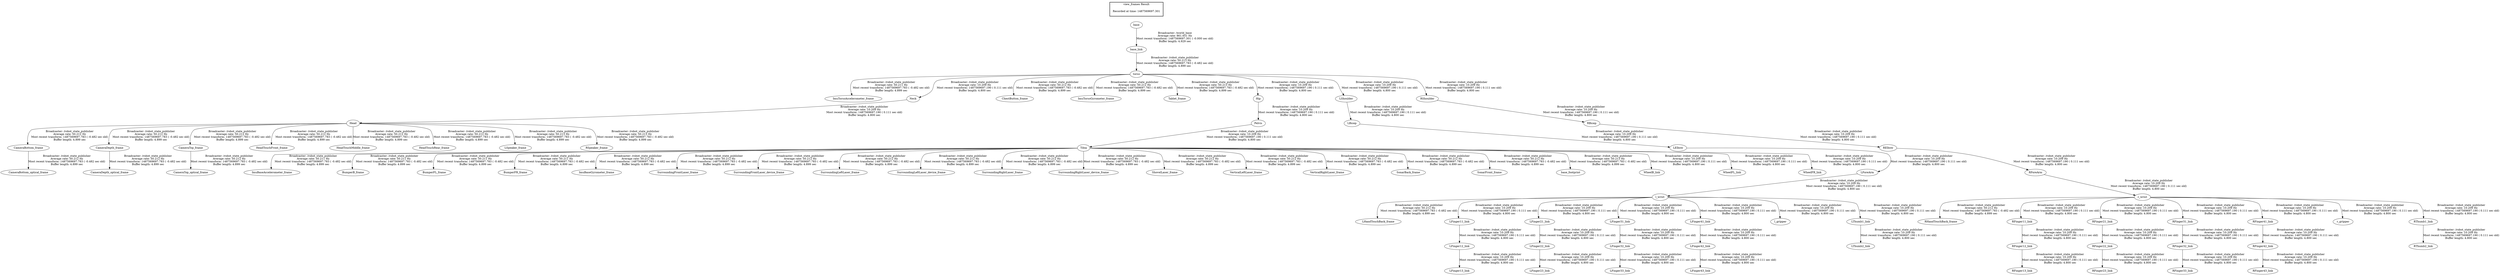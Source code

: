 digraph G {
"base" -> "base_link"[label="Broadcaster: /world_base\nAverage rate: 861.651 Hz\nMost recent transform: 1487569697.301 ( -0.000 sec old)\nBuffer length: 4.929 sec\n"];
"Tibia" -> "ImuBaseAccelerometer_frame"[label="Broadcaster: /robot_state_publisher\nAverage rate: 50.211 Hz\nMost recent transform: 1487569697.783 ( -0.482 sec old)\nBuffer length: 4.899 sec\n"];
"Pelvis" -> "Tibia"[label="Broadcaster: /robot_state_publisher\nAverage rate: 10.209 Hz\nMost recent transform: 1487569697.190 ( 0.111 sec old)\nBuffer length: 4.800 sec\n"];
"torso" -> "ImuTorsoAccelerometer_frame"[label="Broadcaster: /robot_state_publisher\nAverage rate: 50.211 Hz\nMost recent transform: 1487569697.783 ( -0.482 sec old)\nBuffer length: 4.899 sec\n"];
"base_link" -> "torso"[label="Broadcaster: /robot_state_publisher\nAverage rate: 50.213 Hz\nMost recent transform: 1487569697.783 ( -0.482 sec old)\nBuffer length: 4.899 sec\n"];
"Tibia" -> "BumperB_frame"[label="Broadcaster: /robot_state_publisher\nAverage rate: 50.211 Hz\nMost recent transform: 1487569697.783 ( -0.482 sec old)\nBuffer length: 4.899 sec\n"];
"Tibia" -> "BumperFL_frame"[label="Broadcaster: /robot_state_publisher\nAverage rate: 50.211 Hz\nMost recent transform: 1487569697.783 ( -0.482 sec old)\nBuffer length: 4.899 sec\n"];
"Tibia" -> "BumperFR_frame"[label="Broadcaster: /robot_state_publisher\nAverage rate: 50.211 Hz\nMost recent transform: 1487569697.783 ( -0.482 sec old)\nBuffer length: 4.899 sec\n"];
"CameraBottom_frame" -> "CameraBottom_optical_frame"[label="Broadcaster: /robot_state_publisher\nAverage rate: 50.212 Hz\nMost recent transform: 1487569697.783 ( -0.482 sec old)\nBuffer length: 4.899 sec\n"];
"Head" -> "CameraBottom_frame"[label="Broadcaster: /robot_state_publisher\nAverage rate: 50.212 Hz\nMost recent transform: 1487569697.783 ( -0.482 sec old)\nBuffer length: 4.899 sec\n"];
"Neck" -> "Head"[label="Broadcaster: /robot_state_publisher\nAverage rate: 10.209 Hz\nMost recent transform: 1487569697.190 ( 0.111 sec old)\nBuffer length: 4.800 sec\n"];
"CameraDepth_frame" -> "CameraDepth_optical_frame"[label="Broadcaster: /robot_state_publisher\nAverage rate: 50.212 Hz\nMost recent transform: 1487569697.783 ( -0.482 sec old)\nBuffer length: 4.899 sec\n"];
"Head" -> "CameraDepth_frame"[label="Broadcaster: /robot_state_publisher\nAverage rate: 50.212 Hz\nMost recent transform: 1487569697.783 ( -0.482 sec old)\nBuffer length: 4.899 sec\n"];
"CameraTop_frame" -> "CameraTop_optical_frame"[label="Broadcaster: /robot_state_publisher\nAverage rate: 50.212 Hz\nMost recent transform: 1487569697.783 ( -0.482 sec old)\nBuffer length: 4.899 sec\n"];
"Head" -> "CameraTop_frame"[label="Broadcaster: /robot_state_publisher\nAverage rate: 50.212 Hz\nMost recent transform: 1487569697.783 ( -0.482 sec old)\nBuffer length: 4.899 sec\n"];
"torso" -> "ChestButton_frame"[label="Broadcaster: /robot_state_publisher\nAverage rate: 50.212 Hz\nMost recent transform: 1487569697.783 ( -0.482 sec old)\nBuffer length: 4.899 sec\n"];
"Tibia" -> "ImuBaseGyrometer_frame"[label="Broadcaster: /robot_state_publisher\nAverage rate: 50.212 Hz\nMost recent transform: 1487569697.783 ( -0.482 sec old)\nBuffer length: 4.899 sec\n"];
"torso" -> "ImuTorsoGyrometer_frame"[label="Broadcaster: /robot_state_publisher\nAverage rate: 50.212 Hz\nMost recent transform: 1487569697.783 ( -0.482 sec old)\nBuffer length: 4.899 sec\n"];
"Head" -> "HeadTouchFront_frame"[label="Broadcaster: /robot_state_publisher\nAverage rate: 50.212 Hz\nMost recent transform: 1487569697.783 ( -0.482 sec old)\nBuffer length: 4.899 sec\n"];
"Head" -> "HeadTouchMiddle_frame"[label="Broadcaster: /robot_state_publisher\nAverage rate: 50.212 Hz\nMost recent transform: 1487569697.783 ( -0.482 sec old)\nBuffer length: 4.899 sec\n"];
"Head" -> "HeadTouchRear_frame"[label="Broadcaster: /robot_state_publisher\nAverage rate: 50.212 Hz\nMost recent transform: 1487569697.783 ( -0.482 sec old)\nBuffer length: 4.899 sec\n"];
"l_wrist" -> "LHandTouchBack_frame"[label="Broadcaster: /robot_state_publisher\nAverage rate: 50.212 Hz\nMost recent transform: 1487569697.783 ( -0.482 sec old)\nBuffer length: 4.899 sec\n"];
"LForeArm" -> "l_wrist"[label="Broadcaster: /robot_state_publisher\nAverage rate: 10.209 Hz\nMost recent transform: 1487569697.190 ( 0.111 sec old)\nBuffer length: 4.800 sec\n"];
"Tibia" -> "SurroundingFrontLaser_frame"[label="Broadcaster: /robot_state_publisher\nAverage rate: 50.212 Hz\nMost recent transform: 1487569697.783 ( -0.482 sec old)\nBuffer length: 4.899 sec\n"];
"Tibia" -> "SurroundingFrontLaser_device_frame"[label="Broadcaster: /robot_state_publisher\nAverage rate: 50.212 Hz\nMost recent transform: 1487569697.783 ( -0.482 sec old)\nBuffer length: 4.899 sec\n"];
"Tibia" -> "SurroundingLeftLaser_frame"[label="Broadcaster: /robot_state_publisher\nAverage rate: 50.212 Hz\nMost recent transform: 1487569697.783 ( -0.482 sec old)\nBuffer length: 4.899 sec\n"];
"Tibia" -> "SurroundingLeftLaser_device_frame"[label="Broadcaster: /robot_state_publisher\nAverage rate: 50.212 Hz\nMost recent transform: 1487569697.783 ( -0.482 sec old)\nBuffer length: 4.899 sec\n"];
"Tibia" -> "SurroundingRightLaser_frame"[label="Broadcaster: /robot_state_publisher\nAverage rate: 50.212 Hz\nMost recent transform: 1487569697.783 ( -0.482 sec old)\nBuffer length: 4.899 sec\n"];
"Tibia" -> "SurroundingRightLaser_device_frame"[label="Broadcaster: /robot_state_publisher\nAverage rate: 50.212 Hz\nMost recent transform: 1487569697.783 ( -0.482 sec old)\nBuffer length: 4.899 sec\n"];
"Tibia" -> "ShovelLaser_frame"[label="Broadcaster: /robot_state_publisher\nAverage rate: 50.212 Hz\nMost recent transform: 1487569697.783 ( -0.482 sec old)\nBuffer length: 4.899 sec\n"];
"Tibia" -> "VerticalLeftLaser_frame"[label="Broadcaster: /robot_state_publisher\nAverage rate: 50.212 Hz\nMost recent transform: 1487569697.783 ( -0.482 sec old)\nBuffer length: 4.899 sec\n"];
"Tibia" -> "VerticalRightLaser_frame"[label="Broadcaster: /robot_state_publisher\nAverage rate: 50.212 Hz\nMost recent transform: 1487569697.783 ( -0.482 sec old)\nBuffer length: 4.899 sec\n"];
"r_wrist" -> "RHandTouchBack_frame"[label="Broadcaster: /robot_state_publisher\nAverage rate: 50.212 Hz\nMost recent transform: 1487569697.783 ( -0.482 sec old)\nBuffer length: 4.899 sec\n"];
"RForeArm" -> "r_wrist"[label="Broadcaster: /robot_state_publisher\nAverage rate: 10.209 Hz\nMost recent transform: 1487569697.190 ( 0.111 sec old)\nBuffer length: 4.800 sec\n"];
"Tibia" -> "SonarBack_frame"[label="Broadcaster: /robot_state_publisher\nAverage rate: 50.212 Hz\nMost recent transform: 1487569697.783 ( -0.482 sec old)\nBuffer length: 4.899 sec\n"];
"Tibia" -> "SonarFront_frame"[label="Broadcaster: /robot_state_publisher\nAverage rate: 50.212 Hz\nMost recent transform: 1487569697.783 ( -0.482 sec old)\nBuffer length: 4.899 sec\n"];
"Head" -> "LSpeaker_frame"[label="Broadcaster: /robot_state_publisher\nAverage rate: 50.213 Hz\nMost recent transform: 1487569697.783 ( -0.482 sec old)\nBuffer length: 4.899 sec\n"];
"Head" -> "RSpeaker_frame"[label="Broadcaster: /robot_state_publisher\nAverage rate: 50.213 Hz\nMost recent transform: 1487569697.783 ( -0.482 sec old)\nBuffer length: 4.899 sec\n"];
"torso" -> "Tablet_frame"[label="Broadcaster: /robot_state_publisher\nAverage rate: 50.213 Hz\nMost recent transform: 1487569697.783 ( -0.482 sec old)\nBuffer length: 4.899 sec\n"];
"Tibia" -> "base_footprint"[label="Broadcaster: /robot_state_publisher\nAverage rate: 50.213 Hz\nMost recent transform: 1487569697.783 ( -0.482 sec old)\nBuffer length: 4.899 sec\n"];
"torso" -> "Neck"[label="Broadcaster: /robot_state_publisher\nAverage rate: 10.209 Hz\nMost recent transform: 1487569697.190 ( 0.111 sec old)\nBuffer length: 4.800 sec\n"];
"Hip" -> "Pelvis"[label="Broadcaster: /robot_state_publisher\nAverage rate: 10.209 Hz\nMost recent transform: 1487569697.190 ( 0.111 sec old)\nBuffer length: 4.800 sec\n"];
"torso" -> "Hip"[label="Broadcaster: /robot_state_publisher\nAverage rate: 10.209 Hz\nMost recent transform: 1487569697.190 ( 0.111 sec old)\nBuffer length: 4.800 sec\n"];
"LElbow" -> "LForeArm"[label="Broadcaster: /robot_state_publisher\nAverage rate: 10.209 Hz\nMost recent transform: 1487569697.190 ( 0.111 sec old)\nBuffer length: 4.800 sec\n"];
"LBicep" -> "LElbow"[label="Broadcaster: /robot_state_publisher\nAverage rate: 10.209 Hz\nMost recent transform: 1487569697.190 ( 0.111 sec old)\nBuffer length: 4.800 sec\n"];
"LShoulder" -> "LBicep"[label="Broadcaster: /robot_state_publisher\nAverage rate: 10.209 Hz\nMost recent transform: 1487569697.190 ( 0.111 sec old)\nBuffer length: 4.800 sec\n"];
"l_wrist" -> "LFinger11_link"[label="Broadcaster: /robot_state_publisher\nAverage rate: 10.209 Hz\nMost recent transform: 1487569697.190 ( 0.111 sec old)\nBuffer length: 4.800 sec\n"];
"LFinger11_link" -> "LFinger12_link"[label="Broadcaster: /robot_state_publisher\nAverage rate: 10.209 Hz\nMost recent transform: 1487569697.190 ( 0.111 sec old)\nBuffer length: 4.800 sec\n"];
"LFinger12_link" -> "LFinger13_link"[label="Broadcaster: /robot_state_publisher\nAverage rate: 10.209 Hz\nMost recent transform: 1487569697.190 ( 0.111 sec old)\nBuffer length: 4.800 sec\n"];
"l_wrist" -> "LFinger21_link"[label="Broadcaster: /robot_state_publisher\nAverage rate: 10.209 Hz\nMost recent transform: 1487569697.190 ( 0.111 sec old)\nBuffer length: 4.800 sec\n"];
"LFinger21_link" -> "LFinger22_link"[label="Broadcaster: /robot_state_publisher\nAverage rate: 10.209 Hz\nMost recent transform: 1487569697.190 ( 0.111 sec old)\nBuffer length: 4.800 sec\n"];
"LFinger22_link" -> "LFinger23_link"[label="Broadcaster: /robot_state_publisher\nAverage rate: 10.209 Hz\nMost recent transform: 1487569697.190 ( 0.111 sec old)\nBuffer length: 4.800 sec\n"];
"l_wrist" -> "LFinger31_link"[label="Broadcaster: /robot_state_publisher\nAverage rate: 10.209 Hz\nMost recent transform: 1487569697.190 ( 0.111 sec old)\nBuffer length: 4.800 sec\n"];
"LFinger31_link" -> "LFinger32_link"[label="Broadcaster: /robot_state_publisher\nAverage rate: 10.209 Hz\nMost recent transform: 1487569697.190 ( 0.111 sec old)\nBuffer length: 4.800 sec\n"];
"LFinger32_link" -> "LFinger33_link"[label="Broadcaster: /robot_state_publisher\nAverage rate: 10.209 Hz\nMost recent transform: 1487569697.190 ( 0.111 sec old)\nBuffer length: 4.800 sec\n"];
"l_wrist" -> "LFinger41_link"[label="Broadcaster: /robot_state_publisher\nAverage rate: 10.209 Hz\nMost recent transform: 1487569697.190 ( 0.111 sec old)\nBuffer length: 4.800 sec\n"];
"LFinger41_link" -> "LFinger42_link"[label="Broadcaster: /robot_state_publisher\nAverage rate: 10.209 Hz\nMost recent transform: 1487569697.190 ( 0.111 sec old)\nBuffer length: 4.800 sec\n"];
"LFinger42_link" -> "LFinger43_link"[label="Broadcaster: /robot_state_publisher\nAverage rate: 10.209 Hz\nMost recent transform: 1487569697.190 ( 0.111 sec old)\nBuffer length: 4.800 sec\n"];
"l_wrist" -> "l_gripper"[label="Broadcaster: /robot_state_publisher\nAverage rate: 10.209 Hz\nMost recent transform: 1487569697.190 ( 0.111 sec old)\nBuffer length: 4.800 sec\n"];
"torso" -> "LShoulder"[label="Broadcaster: /robot_state_publisher\nAverage rate: 10.209 Hz\nMost recent transform: 1487569697.190 ( 0.111 sec old)\nBuffer length: 4.800 sec\n"];
"l_wrist" -> "LThumb1_link"[label="Broadcaster: /robot_state_publisher\nAverage rate: 10.209 Hz\nMost recent transform: 1487569697.190 ( 0.111 sec old)\nBuffer length: 4.800 sec\n"];
"LThumb1_link" -> "LThumb2_link"[label="Broadcaster: /robot_state_publisher\nAverage rate: 10.209 Hz\nMost recent transform: 1487569697.190 ( 0.111 sec old)\nBuffer length: 4.800 sec\n"];
"RElbow" -> "RForeArm"[label="Broadcaster: /robot_state_publisher\nAverage rate: 10.209 Hz\nMost recent transform: 1487569697.190 ( 0.111 sec old)\nBuffer length: 4.800 sec\n"];
"RBicep" -> "RElbow"[label="Broadcaster: /robot_state_publisher\nAverage rate: 10.209 Hz\nMost recent transform: 1487569697.190 ( 0.111 sec old)\nBuffer length: 4.800 sec\n"];
"RShoulder" -> "RBicep"[label="Broadcaster: /robot_state_publisher\nAverage rate: 10.209 Hz\nMost recent transform: 1487569697.190 ( 0.111 sec old)\nBuffer length: 4.800 sec\n"];
"r_wrist" -> "RFinger11_link"[label="Broadcaster: /robot_state_publisher\nAverage rate: 10.209 Hz\nMost recent transform: 1487569697.190 ( 0.111 sec old)\nBuffer length: 4.800 sec\n"];
"RFinger11_link" -> "RFinger12_link"[label="Broadcaster: /robot_state_publisher\nAverage rate: 10.209 Hz\nMost recent transform: 1487569697.190 ( 0.111 sec old)\nBuffer length: 4.800 sec\n"];
"RFinger12_link" -> "RFinger13_link"[label="Broadcaster: /robot_state_publisher\nAverage rate: 10.209 Hz\nMost recent transform: 1487569697.190 ( 0.111 sec old)\nBuffer length: 4.800 sec\n"];
"r_wrist" -> "RFinger21_link"[label="Broadcaster: /robot_state_publisher\nAverage rate: 10.209 Hz\nMost recent transform: 1487569697.190 ( 0.111 sec old)\nBuffer length: 4.800 sec\n"];
"RFinger21_link" -> "RFinger22_link"[label="Broadcaster: /robot_state_publisher\nAverage rate: 10.209 Hz\nMost recent transform: 1487569697.190 ( 0.111 sec old)\nBuffer length: 4.800 sec\n"];
"RFinger22_link" -> "RFinger23_link"[label="Broadcaster: /robot_state_publisher\nAverage rate: 10.209 Hz\nMost recent transform: 1487569697.190 ( 0.111 sec old)\nBuffer length: 4.800 sec\n"];
"r_wrist" -> "RFinger31_link"[label="Broadcaster: /robot_state_publisher\nAverage rate: 10.209 Hz\nMost recent transform: 1487569697.190 ( 0.111 sec old)\nBuffer length: 4.800 sec\n"];
"RFinger31_link" -> "RFinger32_link"[label="Broadcaster: /robot_state_publisher\nAverage rate: 10.209 Hz\nMost recent transform: 1487569697.190 ( 0.111 sec old)\nBuffer length: 4.800 sec\n"];
"RFinger32_link" -> "RFinger33_link"[label="Broadcaster: /robot_state_publisher\nAverage rate: 10.209 Hz\nMost recent transform: 1487569697.190 ( 0.111 sec old)\nBuffer length: 4.800 sec\n"];
"r_wrist" -> "RFinger41_link"[label="Broadcaster: /robot_state_publisher\nAverage rate: 10.209 Hz\nMost recent transform: 1487569697.190 ( 0.111 sec old)\nBuffer length: 4.800 sec\n"];
"RFinger41_link" -> "RFinger42_link"[label="Broadcaster: /robot_state_publisher\nAverage rate: 10.209 Hz\nMost recent transform: 1487569697.190 ( 0.111 sec old)\nBuffer length: 4.800 sec\n"];
"RFinger42_link" -> "RFinger43_link"[label="Broadcaster: /robot_state_publisher\nAverage rate: 10.209 Hz\nMost recent transform: 1487569697.190 ( 0.111 sec old)\nBuffer length: 4.800 sec\n"];
"r_wrist" -> "r_gripper"[label="Broadcaster: /robot_state_publisher\nAverage rate: 10.209 Hz\nMost recent transform: 1487569697.190 ( 0.111 sec old)\nBuffer length: 4.800 sec\n"];
"torso" -> "RShoulder"[label="Broadcaster: /robot_state_publisher\nAverage rate: 10.209 Hz\nMost recent transform: 1487569697.190 ( 0.111 sec old)\nBuffer length: 4.800 sec\n"];
"r_wrist" -> "RThumb1_link"[label="Broadcaster: /robot_state_publisher\nAverage rate: 10.209 Hz\nMost recent transform: 1487569697.190 ( 0.111 sec old)\nBuffer length: 4.800 sec\n"];
"RThumb1_link" -> "RThumb2_link"[label="Broadcaster: /robot_state_publisher\nAverage rate: 10.209 Hz\nMost recent transform: 1487569697.190 ( 0.111 sec old)\nBuffer length: 4.800 sec\n"];
"Tibia" -> "WheelB_link"[label="Broadcaster: /robot_state_publisher\nAverage rate: 10.209 Hz\nMost recent transform: 1487569697.190 ( 0.111 sec old)\nBuffer length: 4.800 sec\n"];
"Tibia" -> "WheelFL_link"[label="Broadcaster: /robot_state_publisher\nAverage rate: 10.209 Hz\nMost recent transform: 1487569697.190 ( 0.111 sec old)\nBuffer length: 4.800 sec\n"];
"Tibia" -> "WheelFR_link"[label="Broadcaster: /robot_state_publisher\nAverage rate: 10.209 Hz\nMost recent transform: 1487569697.190 ( 0.111 sec old)\nBuffer length: 4.800 sec\n"];
edge [style=invis];
 subgraph cluster_legend { style=bold; color=black; label ="view_frames Result";
"Recorded at time: 1487569697.301"[ shape=plaintext ] ;
 }->"base";
}